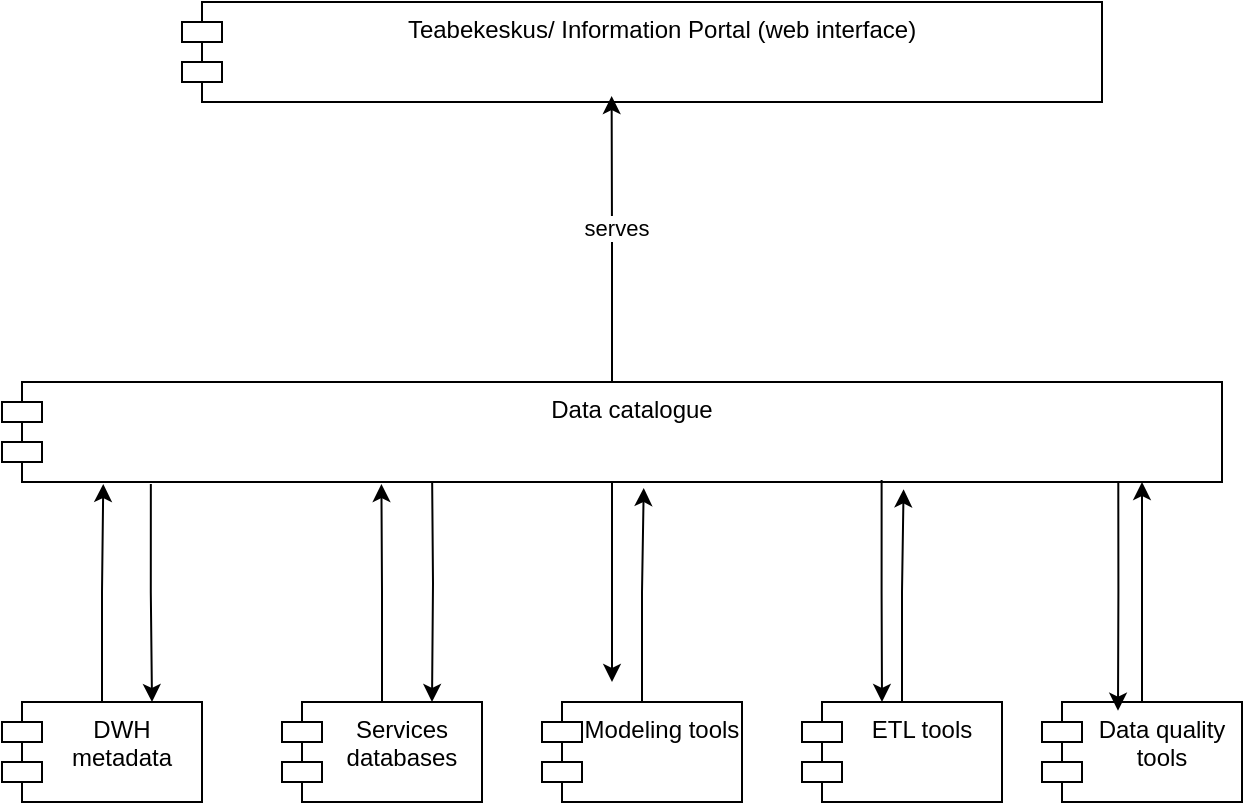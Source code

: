 <mxfile version="25.0.3">
  <diagram id="R2lEEEUBdFMjLlhIrx00" name="Page-1">
    <mxGraphModel dx="792" dy="1131" grid="1" gridSize="10" guides="1" tooltips="1" connect="1" arrows="1" fold="1" page="1" pageScale="1" pageWidth="850" pageHeight="1100" math="0" shadow="0" extFonts="Permanent Marker^https://fonts.googleapis.com/css?family=Permanent+Marker">
      <root>
        <mxCell id="0" />
        <mxCell id="1" parent="0" />
        <mxCell id="DiCBoK7EQ5oCpldY1Xnq-1" value="Teabekeskus/ Information Portal (web interface)" style="shape=module;align=left;spacingLeft=20;align=center;verticalAlign=top;whiteSpace=wrap;html=1;" vertex="1" parent="1">
          <mxGeometry x="210" y="310" width="460" height="50" as="geometry" />
        </mxCell>
        <mxCell id="DiCBoK7EQ5oCpldY1Xnq-20" style="edgeStyle=orthogonalEdgeStyle;rounded=0;orthogonalLoop=1;jettySize=auto;html=1;entryX=0.75;entryY=0;entryDx=0;entryDy=0;exitX=0.122;exitY=1.02;exitDx=0;exitDy=0;exitPerimeter=0;" edge="1" parent="1" source="DiCBoK7EQ5oCpldY1Xnq-2" target="DiCBoK7EQ5oCpldY1Xnq-5">
          <mxGeometry relative="1" as="geometry">
            <mxPoint x="200" y="554" as="sourcePoint" />
          </mxGeometry>
        </mxCell>
        <mxCell id="DiCBoK7EQ5oCpldY1Xnq-21" style="edgeStyle=orthogonalEdgeStyle;rounded=0;orthogonalLoop=1;jettySize=auto;html=1;entryX=0.75;entryY=0;entryDx=0;entryDy=0;" edge="1" parent="1" target="DiCBoK7EQ5oCpldY1Xnq-6">
          <mxGeometry relative="1" as="geometry">
            <mxPoint x="335" y="540" as="sourcePoint" />
          </mxGeometry>
        </mxCell>
        <mxCell id="DiCBoK7EQ5oCpldY1Xnq-22" style="edgeStyle=orthogonalEdgeStyle;rounded=0;orthogonalLoop=1;jettySize=auto;html=1;" edge="1" parent="1" source="DiCBoK7EQ5oCpldY1Xnq-2">
          <mxGeometry relative="1" as="geometry">
            <mxPoint x="425" y="650" as="targetPoint" />
          </mxGeometry>
        </mxCell>
        <mxCell id="DiCBoK7EQ5oCpldY1Xnq-2" value="Data catalogue" style="shape=module;align=left;spacingLeft=20;align=center;verticalAlign=top;whiteSpace=wrap;html=1;" vertex="1" parent="1">
          <mxGeometry x="120" y="500" width="610" height="50" as="geometry" />
        </mxCell>
        <mxCell id="DiCBoK7EQ5oCpldY1Xnq-5" value="DWH metadata" style="shape=module;align=left;spacingLeft=20;align=center;verticalAlign=top;whiteSpace=wrap;html=1;" vertex="1" parent="1">
          <mxGeometry x="120" y="660" width="100" height="50" as="geometry" />
        </mxCell>
        <mxCell id="DiCBoK7EQ5oCpldY1Xnq-6" value="Services databases" style="shape=module;align=left;spacingLeft=20;align=center;verticalAlign=top;whiteSpace=wrap;html=1;" vertex="1" parent="1">
          <mxGeometry x="260" y="660" width="100" height="50" as="geometry" />
        </mxCell>
        <mxCell id="DiCBoK7EQ5oCpldY1Xnq-7" value="Modeling tools" style="shape=module;align=left;spacingLeft=20;align=center;verticalAlign=top;whiteSpace=wrap;html=1;" vertex="1" parent="1">
          <mxGeometry x="390" y="660" width="100" height="50" as="geometry" />
        </mxCell>
        <mxCell id="DiCBoK7EQ5oCpldY1Xnq-8" value="ETL tools" style="shape=module;align=left;spacingLeft=20;align=center;verticalAlign=top;whiteSpace=wrap;html=1;" vertex="1" parent="1">
          <mxGeometry x="520" y="660" width="100" height="50" as="geometry" />
        </mxCell>
        <mxCell id="DiCBoK7EQ5oCpldY1Xnq-9" value="Data quality tools" style="shape=module;align=left;spacingLeft=20;align=center;verticalAlign=top;whiteSpace=wrap;html=1;" vertex="1" parent="1">
          <mxGeometry x="640" y="660" width="100" height="50" as="geometry" />
        </mxCell>
        <mxCell id="DiCBoK7EQ5oCpldY1Xnq-10" style="edgeStyle=orthogonalEdgeStyle;rounded=0;orthogonalLoop=1;jettySize=auto;html=1;entryX=0.467;entryY=0.94;entryDx=0;entryDy=0;entryPerimeter=0;" edge="1" parent="1" source="DiCBoK7EQ5oCpldY1Xnq-2" target="DiCBoK7EQ5oCpldY1Xnq-1">
          <mxGeometry relative="1" as="geometry" />
        </mxCell>
        <mxCell id="DiCBoK7EQ5oCpldY1Xnq-11" value="serves" style="edgeLabel;html=1;align=center;verticalAlign=middle;resizable=0;points=[];" vertex="1" connectable="0" parent="DiCBoK7EQ5oCpldY1Xnq-10">
          <mxGeometry x="0.085" y="-2" relative="1" as="geometry">
            <mxPoint as="offset" />
          </mxGeometry>
        </mxCell>
        <mxCell id="DiCBoK7EQ5oCpldY1Xnq-15" style="edgeStyle=orthogonalEdgeStyle;rounded=0;orthogonalLoop=1;jettySize=auto;html=1;entryX=0.083;entryY=1.02;entryDx=0;entryDy=0;entryPerimeter=0;" edge="1" parent="1" source="DiCBoK7EQ5oCpldY1Xnq-5" target="DiCBoK7EQ5oCpldY1Xnq-2">
          <mxGeometry relative="1" as="geometry" />
        </mxCell>
        <mxCell id="DiCBoK7EQ5oCpldY1Xnq-16" style="edgeStyle=orthogonalEdgeStyle;rounded=0;orthogonalLoop=1;jettySize=auto;html=1;entryX=0.311;entryY=1.02;entryDx=0;entryDy=0;entryPerimeter=0;" edge="1" parent="1" source="DiCBoK7EQ5oCpldY1Xnq-6" target="DiCBoK7EQ5oCpldY1Xnq-2">
          <mxGeometry relative="1" as="geometry" />
        </mxCell>
        <mxCell id="DiCBoK7EQ5oCpldY1Xnq-17" style="edgeStyle=orthogonalEdgeStyle;rounded=0;orthogonalLoop=1;jettySize=auto;html=1;entryX=0.526;entryY=1.06;entryDx=0;entryDy=0;entryPerimeter=0;" edge="1" parent="1" source="DiCBoK7EQ5oCpldY1Xnq-7" target="DiCBoK7EQ5oCpldY1Xnq-2">
          <mxGeometry relative="1" as="geometry" />
        </mxCell>
        <mxCell id="DiCBoK7EQ5oCpldY1Xnq-18" style="edgeStyle=orthogonalEdgeStyle;rounded=0;orthogonalLoop=1;jettySize=auto;html=1;entryX=0.739;entryY=1.073;entryDx=0;entryDy=0;entryPerimeter=0;" edge="1" parent="1" source="DiCBoK7EQ5oCpldY1Xnq-8" target="DiCBoK7EQ5oCpldY1Xnq-2">
          <mxGeometry relative="1" as="geometry" />
        </mxCell>
        <mxCell id="DiCBoK7EQ5oCpldY1Xnq-19" style="edgeStyle=orthogonalEdgeStyle;rounded=0;orthogonalLoop=1;jettySize=auto;html=1;" edge="1" parent="1" source="DiCBoK7EQ5oCpldY1Xnq-9">
          <mxGeometry relative="1" as="geometry">
            <mxPoint x="690" y="550" as="targetPoint" />
          </mxGeometry>
        </mxCell>
        <mxCell id="DiCBoK7EQ5oCpldY1Xnq-23" style="edgeStyle=orthogonalEdgeStyle;rounded=0;orthogonalLoop=1;jettySize=auto;html=1;entryX=0.4;entryY=0;entryDx=0;entryDy=0;entryPerimeter=0;exitX=0.721;exitY=0.98;exitDx=0;exitDy=0;exitPerimeter=0;" edge="1" parent="1" source="DiCBoK7EQ5oCpldY1Xnq-2" target="DiCBoK7EQ5oCpldY1Xnq-8">
          <mxGeometry relative="1" as="geometry" />
        </mxCell>
        <mxCell id="DiCBoK7EQ5oCpldY1Xnq-24" style="edgeStyle=orthogonalEdgeStyle;rounded=0;orthogonalLoop=1;jettySize=auto;html=1;entryX=0.38;entryY=0.087;entryDx=0;entryDy=0;entryPerimeter=0;exitX=0.915;exitY=1;exitDx=0;exitDy=0;exitPerimeter=0;" edge="1" parent="1" source="DiCBoK7EQ5oCpldY1Xnq-2" target="DiCBoK7EQ5oCpldY1Xnq-9">
          <mxGeometry relative="1" as="geometry" />
        </mxCell>
      </root>
    </mxGraphModel>
  </diagram>
</mxfile>
